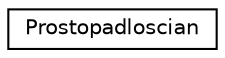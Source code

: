 digraph "Graphical Class Hierarchy"
{
 // LATEX_PDF_SIZE
  edge [fontname="Helvetica",fontsize="10",labelfontname="Helvetica",labelfontsize="10"];
  node [fontname="Helvetica",fontsize="10",shape=record];
  rankdir="LR";
  Node0 [label="Prostopadloscian",height=0.2,width=0.4,color="black", fillcolor="white", style="filled",URL="$class_prostopadloscian.html",tooltip="definicja klasy prostokat"];
}
